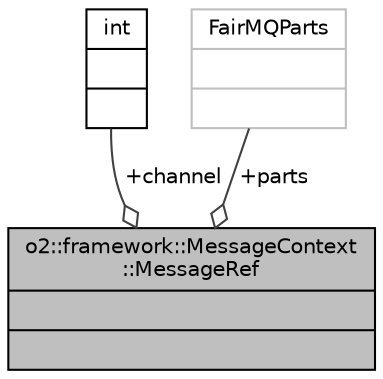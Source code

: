 digraph "o2::framework::MessageContext::MessageRef"
{
 // INTERACTIVE_SVG=YES
  bgcolor="transparent";
  edge [fontname="Helvetica",fontsize="10",labelfontname="Helvetica",labelfontsize="10"];
  node [fontname="Helvetica",fontsize="10",shape=record];
  Node1 [label="{o2::framework::MessageContext\l::MessageRef\n||}",height=0.2,width=0.4,color="black", fillcolor="grey75", style="filled" fontcolor="black"];
  Node2 -> Node1 [color="grey25",fontsize="10",style="solid",label=" +channel" ,arrowhead="odiamond",fontname="Helvetica"];
  Node2 [label="{int\n||}",height=0.2,width=0.4,color="black",URL="$d1/da0/classint.html"];
  Node3 -> Node1 [color="grey25",fontsize="10",style="solid",label=" +parts" ,arrowhead="odiamond",fontname="Helvetica"];
  Node3 [label="{FairMQParts\n||}",height=0.2,width=0.4,color="grey75"];
}
